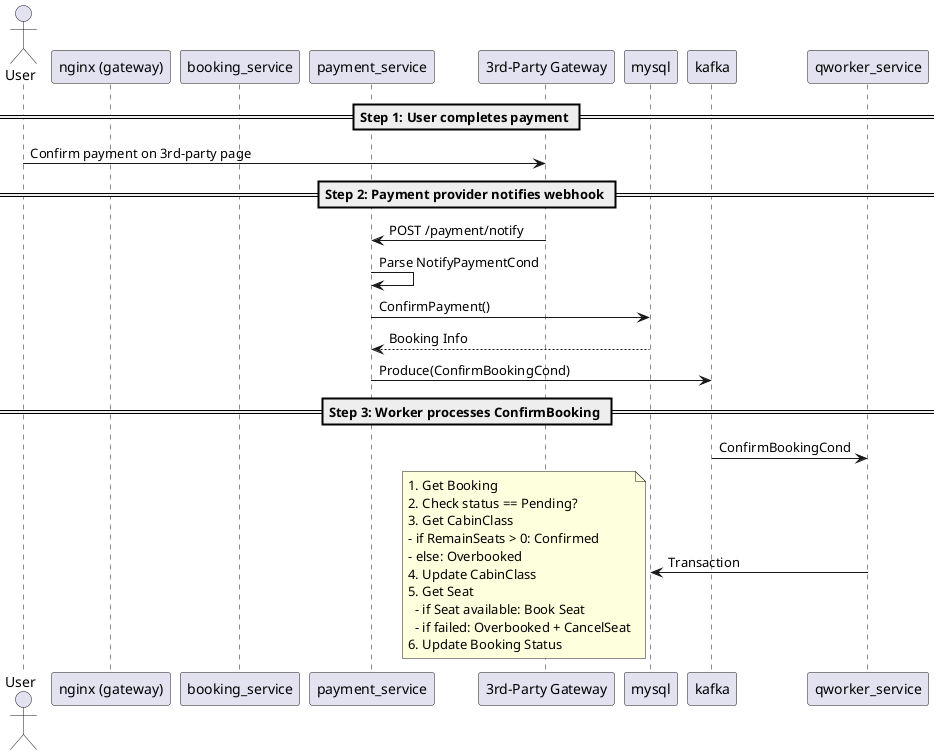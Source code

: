 @startuml
actor User
participant "nginx (gateway)" as NGINX
participant "booking_service" as BookingAPI
participant "payment_service" as PaymentAPI
participant "3rd-Party Gateway" as Gateway
participant "mysql" as MySQL
participant "kafka" as Kafka
participant "qworker_service" as Worker

== Step 1: User completes payment ==
User -> Gateway: Confirm payment on 3rd-party page

== Step 2: Payment provider notifies webhook ==
Gateway -> PaymentAPI: POST /payment/notify
PaymentAPI -> PaymentAPI: Parse NotifyPaymentCond
PaymentAPI -> MySQL: ConfirmPayment()

MySQL --> PaymentAPI: Booking Info
PaymentAPI -> Kafka: Produce(ConfirmBookingCond)

== Step 3: Worker processes ConfirmBooking ==
Kafka -> Worker: ConfirmBookingCond

Worker -> MySQL: Transaction
note left
  1. Get Booking
  2. Check status == Pending?
  3. Get CabinClass
  - if RemainSeats > 0: Confirmed
  - else: Overbooked
  4. Update CabinClass
  5. Get Seat
    - if Seat available: Book Seat
    - if failed: Overbooked + CancelSeat
  6. Update Booking Status
end note
@enduml